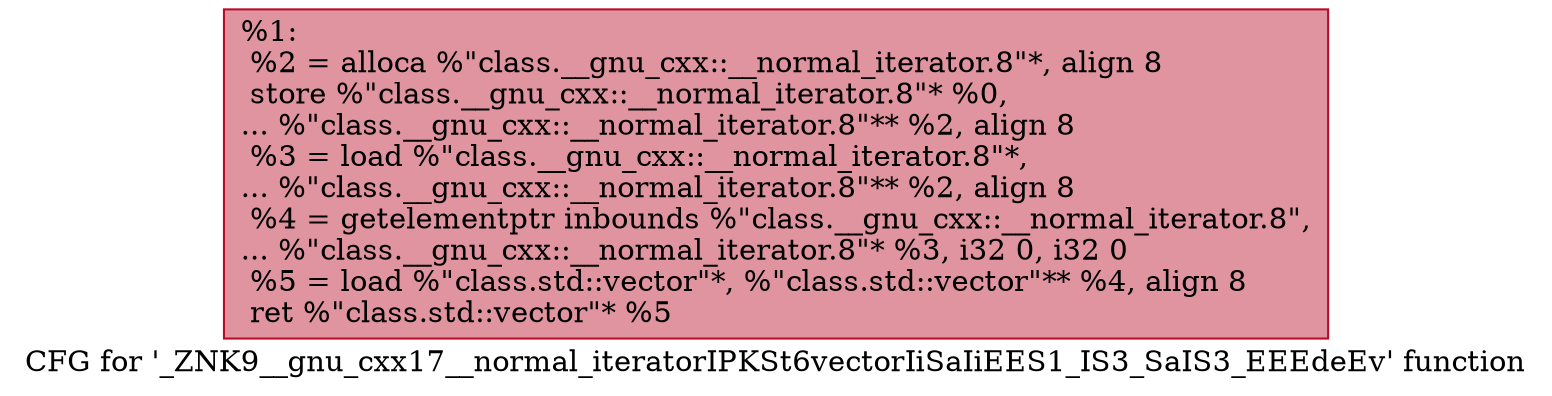digraph "CFG for '_ZNK9__gnu_cxx17__normal_iteratorIPKSt6vectorIiSaIiEES1_IS3_SaIS3_EEEdeEv' function" {
	label="CFG for '_ZNK9__gnu_cxx17__normal_iteratorIPKSt6vectorIiSaIiEES1_IS3_SaIS3_EEEdeEv' function";

	Node0x559aeab41480 [shape=record,color="#b70d28ff", style=filled, fillcolor="#b70d2870",label="{%1:\l  %2 = alloca %\"class.__gnu_cxx::__normal_iterator.8\"*, align 8\l  store %\"class.__gnu_cxx::__normal_iterator.8\"* %0,\l... %\"class.__gnu_cxx::__normal_iterator.8\"** %2, align 8\l  %3 = load %\"class.__gnu_cxx::__normal_iterator.8\"*,\l... %\"class.__gnu_cxx::__normal_iterator.8\"** %2, align 8\l  %4 = getelementptr inbounds %\"class.__gnu_cxx::__normal_iterator.8\",\l... %\"class.__gnu_cxx::__normal_iterator.8\"* %3, i32 0, i32 0\l  %5 = load %\"class.std::vector\"*, %\"class.std::vector\"** %4, align 8\l  ret %\"class.std::vector\"* %5\l}"];
}
